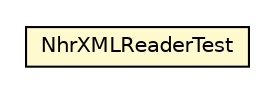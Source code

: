 #!/usr/local/bin/dot
#
# Class diagram 
# Generated by UMLGraph version R5_6-24-gf6e263 (http://www.umlgraph.org/)
#

digraph G {
	edge [fontname="Helvetica",fontsize=10,labelfontname="Helvetica",labelfontsize=10];
	node [fontname="Helvetica",fontsize=10,shape=plaintext];
	nodesep=0.25;
	ranksep=0.5;
	// nl.b3p.brmo.loader.xml.NhrXMLReaderTest
	c863 [label=<<table title="nl.b3p.brmo.loader.xml.NhrXMLReaderTest" border="0" cellborder="1" cellspacing="0" cellpadding="2" port="p" bgcolor="lemonChiffon" href="./NhrXMLReaderTest.html">
		<tr><td><table border="0" cellspacing="0" cellpadding="1">
<tr><td align="center" balign="center"> NhrXMLReaderTest </td></tr>
		</table></td></tr>
		</table>>, URL="./NhrXMLReaderTest.html", fontname="Helvetica", fontcolor="black", fontsize=10.0];
}

